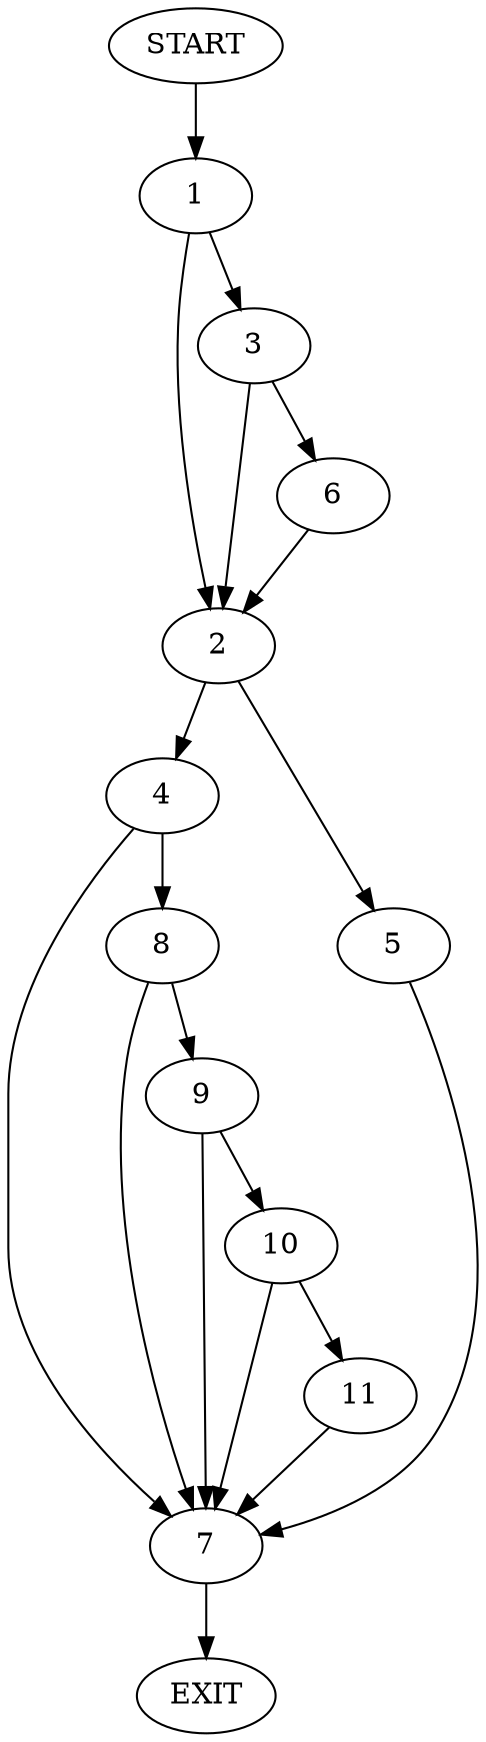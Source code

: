 digraph {
0 [label="START"]
12 [label="EXIT"]
0 -> 1
1 -> 2
1 -> 3
2 -> 4
2 -> 5
3 -> 2
3 -> 6
6 -> 2
4 -> 7
4 -> 8
5 -> 7
7 -> 12
8 -> 7
8 -> 9
9 -> 7
9 -> 10
10 -> 11
10 -> 7
11 -> 7
}
